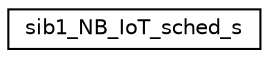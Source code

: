 digraph "Graphical Class Hierarchy"
{
 // LATEX_PDF_SIZE
  edge [fontname="Helvetica",fontsize="10",labelfontname="Helvetica",labelfontsize="10"];
  node [fontname="Helvetica",fontsize="10",shape=record];
  rankdir="LR";
  Node0 [label="sib1_NB_IoT_sched_s",height=0.2,width=0.4,color="black", fillcolor="white", style="filled",URL="$structsib1__NB__IoT__sched__s.html",tooltip="----------------------------------------------------—MAC---------------------------------------------..."];
}
